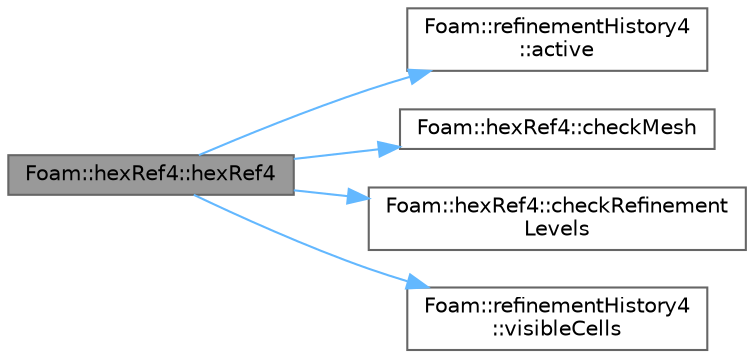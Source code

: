 digraph "Foam::hexRef4::hexRef4"
{
 // LATEX_PDF_SIZE
  bgcolor="transparent";
  edge [fontname=Helvetica,fontsize=10,labelfontname=Helvetica,labelfontsize=10];
  node [fontname=Helvetica,fontsize=10,shape=box,height=0.2,width=0.4];
  rankdir="LR";
  Node1 [id="Node000001",label="Foam::hexRef4::hexRef4",height=0.2,width=0.4,color="gray40", fillcolor="grey60", style="filled", fontcolor="black",tooltip=" "];
  Node1 -> Node2 [id="edge1_Node000001_Node000002",color="steelblue1",style="solid",tooltip=" "];
  Node2 [id="Node000002",label="Foam::refinementHistory4\l::active",height=0.2,width=0.4,color="grey40", fillcolor="white", style="filled",URL="$classFoam_1_1refinementHistory4.html#a36dc562e4b88e438f48398c44874b51d",tooltip=" "];
  Node1 -> Node3 [id="edge2_Node000001_Node000003",color="steelblue1",style="solid",tooltip=" "];
  Node3 [id="Node000003",label="Foam::hexRef4::checkMesh",height=0.2,width=0.4,color="grey40", fillcolor="white", style="filled",URL="$classFoam_1_1hexRef4.html#acaa1d0f209f7bca9cdeb1afadb37e98b",tooltip=" "];
  Node1 -> Node4 [id="edge3_Node000001_Node000004",color="steelblue1",style="solid",tooltip=" "];
  Node4 [id="Node000004",label="Foam::hexRef4::checkRefinement\lLevels",height=0.2,width=0.4,color="grey40", fillcolor="white", style="filled",URL="$classFoam_1_1hexRef4.html#a9841e45399611502be4a293dc87ee672",tooltip=" "];
  Node1 -> Node5 [id="edge4_Node000001_Node000005",color="steelblue1",style="solid",tooltip=" "];
  Node5 [id="Node000005",label="Foam::refinementHistory4\l::visibleCells",height=0.2,width=0.4,color="grey40", fillcolor="white", style="filled",URL="$classFoam_1_1refinementHistory4.html#a98422c3dd4831979709d1f366959e822",tooltip=" "];
}
